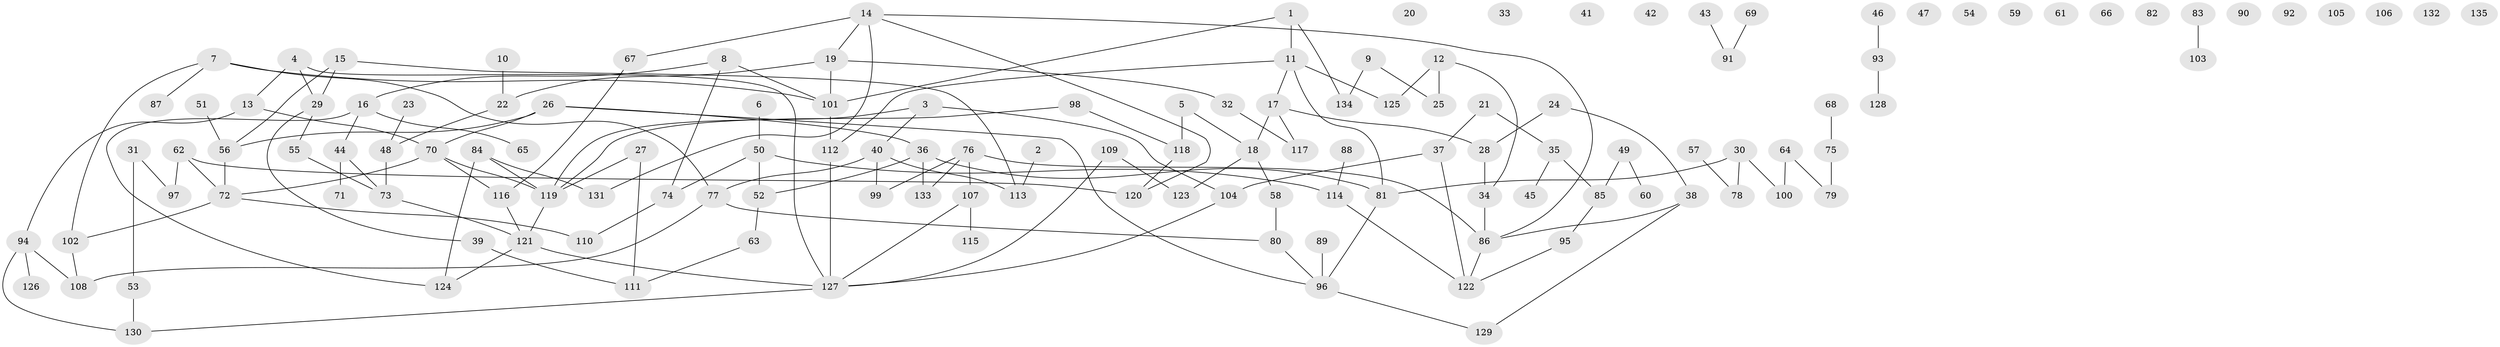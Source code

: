 // coarse degree distribution, {5: 0.07526881720430108, 2: 0.22580645161290322, 3: 0.16129032258064516, 8: 0.010752688172043012, 4: 0.11827956989247312, 6: 0.06451612903225806, 0: 0.17204301075268819, 1: 0.16129032258064516, 7: 0.010752688172043012}
// Generated by graph-tools (version 1.1) at 2025/41/03/06/25 10:41:25]
// undirected, 135 vertices, 159 edges
graph export_dot {
graph [start="1"]
  node [color=gray90,style=filled];
  1;
  2;
  3;
  4;
  5;
  6;
  7;
  8;
  9;
  10;
  11;
  12;
  13;
  14;
  15;
  16;
  17;
  18;
  19;
  20;
  21;
  22;
  23;
  24;
  25;
  26;
  27;
  28;
  29;
  30;
  31;
  32;
  33;
  34;
  35;
  36;
  37;
  38;
  39;
  40;
  41;
  42;
  43;
  44;
  45;
  46;
  47;
  48;
  49;
  50;
  51;
  52;
  53;
  54;
  55;
  56;
  57;
  58;
  59;
  60;
  61;
  62;
  63;
  64;
  65;
  66;
  67;
  68;
  69;
  70;
  71;
  72;
  73;
  74;
  75;
  76;
  77;
  78;
  79;
  80;
  81;
  82;
  83;
  84;
  85;
  86;
  87;
  88;
  89;
  90;
  91;
  92;
  93;
  94;
  95;
  96;
  97;
  98;
  99;
  100;
  101;
  102;
  103;
  104;
  105;
  106;
  107;
  108;
  109;
  110;
  111;
  112;
  113;
  114;
  115;
  116;
  117;
  118;
  119;
  120;
  121;
  122;
  123;
  124;
  125;
  126;
  127;
  128;
  129;
  130;
  131;
  132;
  133;
  134;
  135;
  1 -- 11;
  1 -- 101;
  1 -- 134;
  2 -- 113;
  3 -- 40;
  3 -- 104;
  3 -- 119;
  4 -- 13;
  4 -- 29;
  4 -- 127;
  5 -- 18;
  5 -- 118;
  6 -- 50;
  7 -- 77;
  7 -- 87;
  7 -- 101;
  7 -- 102;
  8 -- 16;
  8 -- 74;
  8 -- 101;
  9 -- 25;
  9 -- 134;
  10 -- 22;
  11 -- 17;
  11 -- 81;
  11 -- 112;
  11 -- 125;
  12 -- 25;
  12 -- 34;
  12 -- 125;
  13 -- 70;
  13 -- 94;
  14 -- 19;
  14 -- 67;
  14 -- 86;
  14 -- 120;
  14 -- 131;
  15 -- 29;
  15 -- 56;
  15 -- 113;
  16 -- 44;
  16 -- 65;
  16 -- 124;
  17 -- 18;
  17 -- 28;
  17 -- 117;
  18 -- 58;
  18 -- 123;
  19 -- 22;
  19 -- 32;
  19 -- 101;
  21 -- 35;
  21 -- 37;
  22 -- 48;
  23 -- 48;
  24 -- 28;
  24 -- 38;
  26 -- 36;
  26 -- 56;
  26 -- 70;
  26 -- 96;
  27 -- 111;
  27 -- 119;
  28 -- 34;
  29 -- 39;
  29 -- 55;
  30 -- 78;
  30 -- 81;
  30 -- 100;
  31 -- 53;
  31 -- 97;
  32 -- 117;
  34 -- 86;
  35 -- 45;
  35 -- 85;
  36 -- 52;
  36 -- 81;
  36 -- 133;
  37 -- 104;
  37 -- 122;
  38 -- 86;
  38 -- 129;
  39 -- 111;
  40 -- 77;
  40 -- 99;
  40 -- 113;
  43 -- 91;
  44 -- 71;
  44 -- 73;
  46 -- 93;
  48 -- 73;
  49 -- 60;
  49 -- 85;
  50 -- 52;
  50 -- 74;
  50 -- 114;
  51 -- 56;
  52 -- 63;
  53 -- 130;
  55 -- 73;
  56 -- 72;
  57 -- 78;
  58 -- 80;
  62 -- 72;
  62 -- 97;
  62 -- 120;
  63 -- 111;
  64 -- 79;
  64 -- 100;
  67 -- 116;
  68 -- 75;
  69 -- 91;
  70 -- 72;
  70 -- 116;
  70 -- 119;
  72 -- 102;
  72 -- 110;
  73 -- 121;
  74 -- 110;
  75 -- 79;
  76 -- 86;
  76 -- 99;
  76 -- 107;
  76 -- 133;
  77 -- 80;
  77 -- 108;
  80 -- 96;
  81 -- 96;
  83 -- 103;
  84 -- 119;
  84 -- 124;
  84 -- 131;
  85 -- 95;
  86 -- 122;
  88 -- 114;
  89 -- 96;
  93 -- 128;
  94 -- 108;
  94 -- 126;
  94 -- 130;
  95 -- 122;
  96 -- 129;
  98 -- 118;
  98 -- 119;
  101 -- 112;
  102 -- 108;
  104 -- 127;
  107 -- 115;
  107 -- 127;
  109 -- 123;
  109 -- 127;
  112 -- 127;
  114 -- 122;
  116 -- 121;
  118 -- 120;
  119 -- 121;
  121 -- 124;
  121 -- 127;
  127 -- 130;
}
